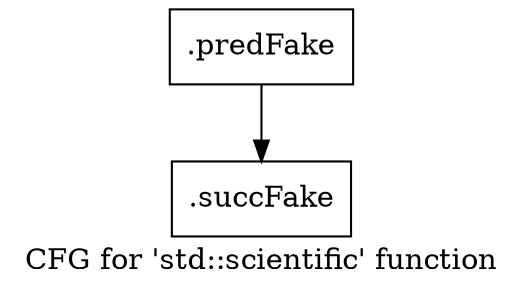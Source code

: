 digraph "CFG for 'std::scientific' function" {
	label="CFG for 'std::scientific' function";

	Node0x4e91a10 [shape=record,filename="",linenumber="",label="{.predFake}"];
	Node0x4e91a10 -> Node0x4ede360[ callList="" memoryops="" filename="/home/lorenzo/Programs/Vitis_HLS/2021.2/tps/lnx64/gcc-6.2.0/lib/gcc/x86_64-pc-linux-gnu/6.2.0/../../../../include/c++/6.2.0/bits/ios_base.h" execusionnum="0"];
	Node0x4ede360 [shape=record,filename="/home/lorenzo/Programs/Vitis_HLS/2021.2/tps/lnx64/gcc-6.2.0/lib/gcc/x86_64-pc-linux-gnu/6.2.0/../../../../include/c++/6.2.0/bits/ios_base.h",linenumber="1052",label="{.succFake}"];
}
